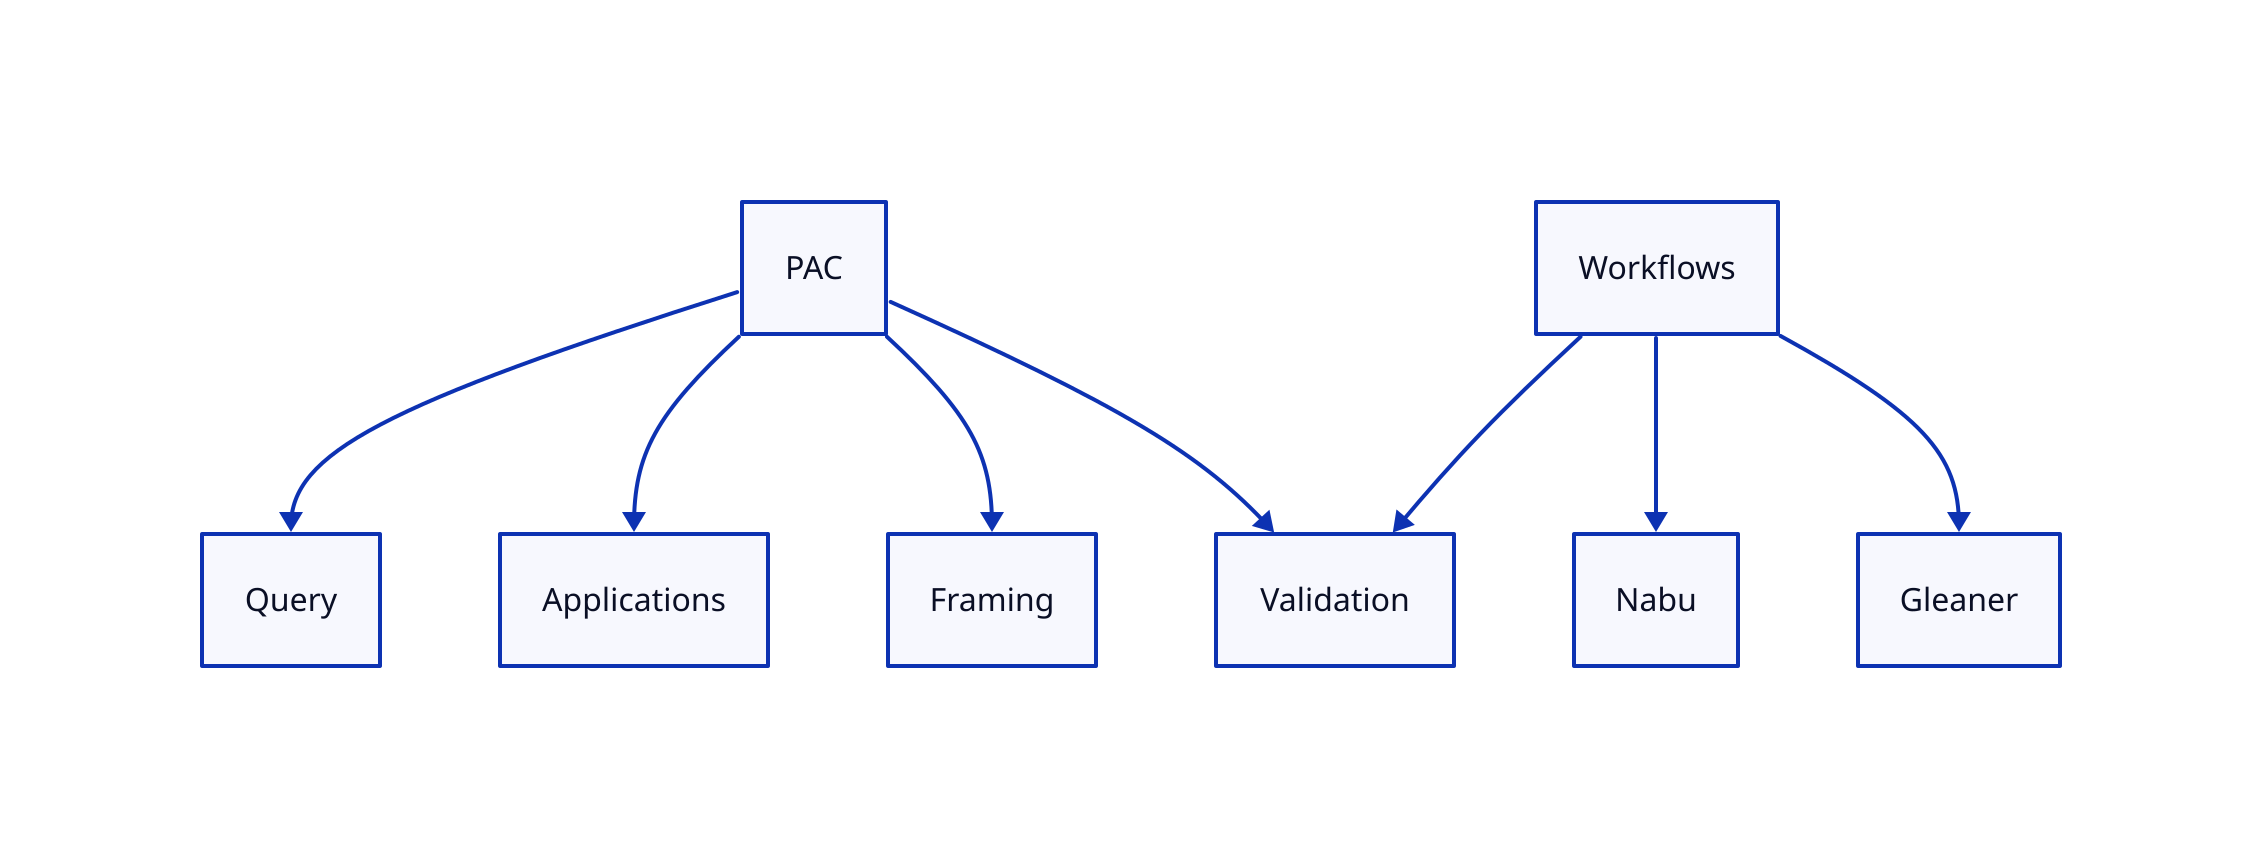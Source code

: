 PAC -> Validation
PAC -> Framing
PAC -> Applications
PAC -> Query

Workflows -> Gleaner
Workflows -> Nabu
Workflows -> Validation
